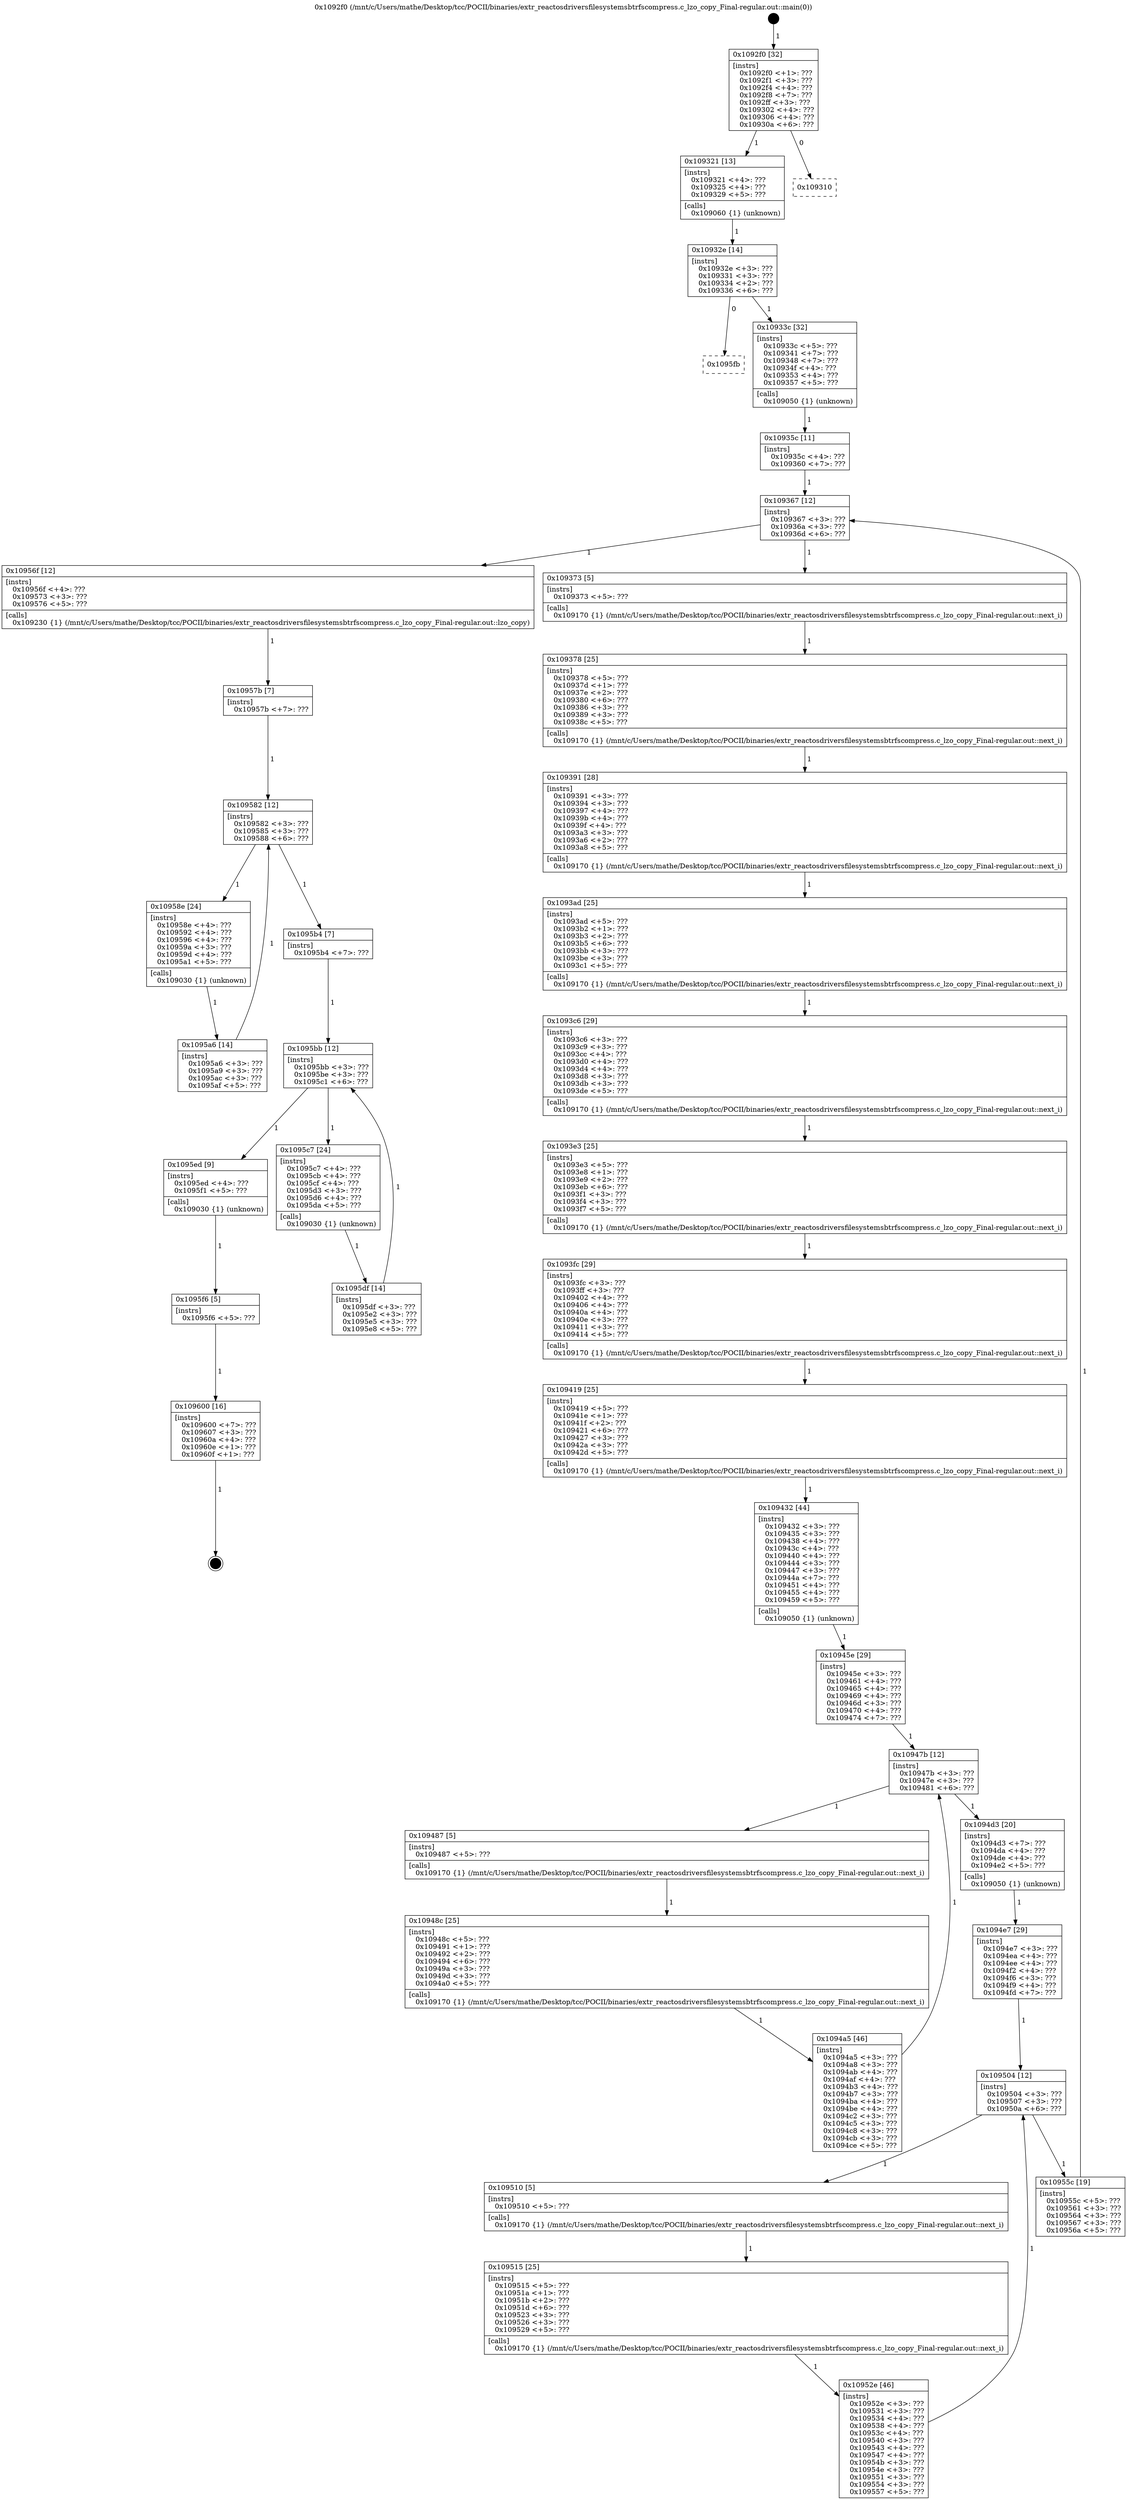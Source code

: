 digraph "0x1092f0" {
  label = "0x1092f0 (/mnt/c/Users/mathe/Desktop/tcc/POCII/binaries/extr_reactosdriversfilesystemsbtrfscompress.c_lzo_copy_Final-regular.out::main(0))"
  labelloc = "t"
  node[shape=record]

  Entry [label="",width=0.3,height=0.3,shape=circle,fillcolor=black,style=filled]
  "0x1092f0" [label="{
     0x1092f0 [32]\l
     | [instrs]\l
     &nbsp;&nbsp;0x1092f0 \<+1\>: ???\l
     &nbsp;&nbsp;0x1092f1 \<+3\>: ???\l
     &nbsp;&nbsp;0x1092f4 \<+4\>: ???\l
     &nbsp;&nbsp;0x1092f8 \<+7\>: ???\l
     &nbsp;&nbsp;0x1092ff \<+3\>: ???\l
     &nbsp;&nbsp;0x109302 \<+4\>: ???\l
     &nbsp;&nbsp;0x109306 \<+4\>: ???\l
     &nbsp;&nbsp;0x10930a \<+6\>: ???\l
  }"]
  "0x109321" [label="{
     0x109321 [13]\l
     | [instrs]\l
     &nbsp;&nbsp;0x109321 \<+4\>: ???\l
     &nbsp;&nbsp;0x109325 \<+4\>: ???\l
     &nbsp;&nbsp;0x109329 \<+5\>: ???\l
     | [calls]\l
     &nbsp;&nbsp;0x109060 \{1\} (unknown)\l
  }"]
  "0x109310" [label="{
     0x109310\l
  }", style=dashed]
  "0x10932e" [label="{
     0x10932e [14]\l
     | [instrs]\l
     &nbsp;&nbsp;0x10932e \<+3\>: ???\l
     &nbsp;&nbsp;0x109331 \<+3\>: ???\l
     &nbsp;&nbsp;0x109334 \<+2\>: ???\l
     &nbsp;&nbsp;0x109336 \<+6\>: ???\l
  }"]
  "0x1095fb" [label="{
     0x1095fb\l
  }", style=dashed]
  "0x10933c" [label="{
     0x10933c [32]\l
     | [instrs]\l
     &nbsp;&nbsp;0x10933c \<+5\>: ???\l
     &nbsp;&nbsp;0x109341 \<+7\>: ???\l
     &nbsp;&nbsp;0x109348 \<+7\>: ???\l
     &nbsp;&nbsp;0x10934f \<+4\>: ???\l
     &nbsp;&nbsp;0x109353 \<+4\>: ???\l
     &nbsp;&nbsp;0x109357 \<+5\>: ???\l
     | [calls]\l
     &nbsp;&nbsp;0x109050 \{1\} (unknown)\l
  }"]
  Exit [label="",width=0.3,height=0.3,shape=circle,fillcolor=black,style=filled,peripheries=2]
  "0x109367" [label="{
     0x109367 [12]\l
     | [instrs]\l
     &nbsp;&nbsp;0x109367 \<+3\>: ???\l
     &nbsp;&nbsp;0x10936a \<+3\>: ???\l
     &nbsp;&nbsp;0x10936d \<+6\>: ???\l
  }"]
  "0x10956f" [label="{
     0x10956f [12]\l
     | [instrs]\l
     &nbsp;&nbsp;0x10956f \<+4\>: ???\l
     &nbsp;&nbsp;0x109573 \<+3\>: ???\l
     &nbsp;&nbsp;0x109576 \<+5\>: ???\l
     | [calls]\l
     &nbsp;&nbsp;0x109230 \{1\} (/mnt/c/Users/mathe/Desktop/tcc/POCII/binaries/extr_reactosdriversfilesystemsbtrfscompress.c_lzo_copy_Final-regular.out::lzo_copy)\l
  }"]
  "0x109373" [label="{
     0x109373 [5]\l
     | [instrs]\l
     &nbsp;&nbsp;0x109373 \<+5\>: ???\l
     | [calls]\l
     &nbsp;&nbsp;0x109170 \{1\} (/mnt/c/Users/mathe/Desktop/tcc/POCII/binaries/extr_reactosdriversfilesystemsbtrfscompress.c_lzo_copy_Final-regular.out::next_i)\l
  }"]
  "0x109378" [label="{
     0x109378 [25]\l
     | [instrs]\l
     &nbsp;&nbsp;0x109378 \<+5\>: ???\l
     &nbsp;&nbsp;0x10937d \<+1\>: ???\l
     &nbsp;&nbsp;0x10937e \<+2\>: ???\l
     &nbsp;&nbsp;0x109380 \<+6\>: ???\l
     &nbsp;&nbsp;0x109386 \<+3\>: ???\l
     &nbsp;&nbsp;0x109389 \<+3\>: ???\l
     &nbsp;&nbsp;0x10938c \<+5\>: ???\l
     | [calls]\l
     &nbsp;&nbsp;0x109170 \{1\} (/mnt/c/Users/mathe/Desktop/tcc/POCII/binaries/extr_reactosdriversfilesystemsbtrfscompress.c_lzo_copy_Final-regular.out::next_i)\l
  }"]
  "0x109391" [label="{
     0x109391 [28]\l
     | [instrs]\l
     &nbsp;&nbsp;0x109391 \<+3\>: ???\l
     &nbsp;&nbsp;0x109394 \<+3\>: ???\l
     &nbsp;&nbsp;0x109397 \<+4\>: ???\l
     &nbsp;&nbsp;0x10939b \<+4\>: ???\l
     &nbsp;&nbsp;0x10939f \<+4\>: ???\l
     &nbsp;&nbsp;0x1093a3 \<+3\>: ???\l
     &nbsp;&nbsp;0x1093a6 \<+2\>: ???\l
     &nbsp;&nbsp;0x1093a8 \<+5\>: ???\l
     | [calls]\l
     &nbsp;&nbsp;0x109170 \{1\} (/mnt/c/Users/mathe/Desktop/tcc/POCII/binaries/extr_reactosdriversfilesystemsbtrfscompress.c_lzo_copy_Final-regular.out::next_i)\l
  }"]
  "0x1093ad" [label="{
     0x1093ad [25]\l
     | [instrs]\l
     &nbsp;&nbsp;0x1093ad \<+5\>: ???\l
     &nbsp;&nbsp;0x1093b2 \<+1\>: ???\l
     &nbsp;&nbsp;0x1093b3 \<+2\>: ???\l
     &nbsp;&nbsp;0x1093b5 \<+6\>: ???\l
     &nbsp;&nbsp;0x1093bb \<+3\>: ???\l
     &nbsp;&nbsp;0x1093be \<+3\>: ???\l
     &nbsp;&nbsp;0x1093c1 \<+5\>: ???\l
     | [calls]\l
     &nbsp;&nbsp;0x109170 \{1\} (/mnt/c/Users/mathe/Desktop/tcc/POCII/binaries/extr_reactosdriversfilesystemsbtrfscompress.c_lzo_copy_Final-regular.out::next_i)\l
  }"]
  "0x1093c6" [label="{
     0x1093c6 [29]\l
     | [instrs]\l
     &nbsp;&nbsp;0x1093c6 \<+3\>: ???\l
     &nbsp;&nbsp;0x1093c9 \<+3\>: ???\l
     &nbsp;&nbsp;0x1093cc \<+4\>: ???\l
     &nbsp;&nbsp;0x1093d0 \<+4\>: ???\l
     &nbsp;&nbsp;0x1093d4 \<+4\>: ???\l
     &nbsp;&nbsp;0x1093d8 \<+3\>: ???\l
     &nbsp;&nbsp;0x1093db \<+3\>: ???\l
     &nbsp;&nbsp;0x1093de \<+5\>: ???\l
     | [calls]\l
     &nbsp;&nbsp;0x109170 \{1\} (/mnt/c/Users/mathe/Desktop/tcc/POCII/binaries/extr_reactosdriversfilesystemsbtrfscompress.c_lzo_copy_Final-regular.out::next_i)\l
  }"]
  "0x1093e3" [label="{
     0x1093e3 [25]\l
     | [instrs]\l
     &nbsp;&nbsp;0x1093e3 \<+5\>: ???\l
     &nbsp;&nbsp;0x1093e8 \<+1\>: ???\l
     &nbsp;&nbsp;0x1093e9 \<+2\>: ???\l
     &nbsp;&nbsp;0x1093eb \<+6\>: ???\l
     &nbsp;&nbsp;0x1093f1 \<+3\>: ???\l
     &nbsp;&nbsp;0x1093f4 \<+3\>: ???\l
     &nbsp;&nbsp;0x1093f7 \<+5\>: ???\l
     | [calls]\l
     &nbsp;&nbsp;0x109170 \{1\} (/mnt/c/Users/mathe/Desktop/tcc/POCII/binaries/extr_reactosdriversfilesystemsbtrfscompress.c_lzo_copy_Final-regular.out::next_i)\l
  }"]
  "0x1093fc" [label="{
     0x1093fc [29]\l
     | [instrs]\l
     &nbsp;&nbsp;0x1093fc \<+3\>: ???\l
     &nbsp;&nbsp;0x1093ff \<+3\>: ???\l
     &nbsp;&nbsp;0x109402 \<+4\>: ???\l
     &nbsp;&nbsp;0x109406 \<+4\>: ???\l
     &nbsp;&nbsp;0x10940a \<+4\>: ???\l
     &nbsp;&nbsp;0x10940e \<+3\>: ???\l
     &nbsp;&nbsp;0x109411 \<+3\>: ???\l
     &nbsp;&nbsp;0x109414 \<+5\>: ???\l
     | [calls]\l
     &nbsp;&nbsp;0x109170 \{1\} (/mnt/c/Users/mathe/Desktop/tcc/POCII/binaries/extr_reactosdriversfilesystemsbtrfscompress.c_lzo_copy_Final-regular.out::next_i)\l
  }"]
  "0x109419" [label="{
     0x109419 [25]\l
     | [instrs]\l
     &nbsp;&nbsp;0x109419 \<+5\>: ???\l
     &nbsp;&nbsp;0x10941e \<+1\>: ???\l
     &nbsp;&nbsp;0x10941f \<+2\>: ???\l
     &nbsp;&nbsp;0x109421 \<+6\>: ???\l
     &nbsp;&nbsp;0x109427 \<+3\>: ???\l
     &nbsp;&nbsp;0x10942a \<+3\>: ???\l
     &nbsp;&nbsp;0x10942d \<+5\>: ???\l
     | [calls]\l
     &nbsp;&nbsp;0x109170 \{1\} (/mnt/c/Users/mathe/Desktop/tcc/POCII/binaries/extr_reactosdriversfilesystemsbtrfscompress.c_lzo_copy_Final-regular.out::next_i)\l
  }"]
  "0x109432" [label="{
     0x109432 [44]\l
     | [instrs]\l
     &nbsp;&nbsp;0x109432 \<+3\>: ???\l
     &nbsp;&nbsp;0x109435 \<+3\>: ???\l
     &nbsp;&nbsp;0x109438 \<+4\>: ???\l
     &nbsp;&nbsp;0x10943c \<+4\>: ???\l
     &nbsp;&nbsp;0x109440 \<+4\>: ???\l
     &nbsp;&nbsp;0x109444 \<+3\>: ???\l
     &nbsp;&nbsp;0x109447 \<+3\>: ???\l
     &nbsp;&nbsp;0x10944a \<+7\>: ???\l
     &nbsp;&nbsp;0x109451 \<+4\>: ???\l
     &nbsp;&nbsp;0x109455 \<+4\>: ???\l
     &nbsp;&nbsp;0x109459 \<+5\>: ???\l
     | [calls]\l
     &nbsp;&nbsp;0x109050 \{1\} (unknown)\l
  }"]
  "0x10947b" [label="{
     0x10947b [12]\l
     | [instrs]\l
     &nbsp;&nbsp;0x10947b \<+3\>: ???\l
     &nbsp;&nbsp;0x10947e \<+3\>: ???\l
     &nbsp;&nbsp;0x109481 \<+6\>: ???\l
  }"]
  "0x1094d3" [label="{
     0x1094d3 [20]\l
     | [instrs]\l
     &nbsp;&nbsp;0x1094d3 \<+7\>: ???\l
     &nbsp;&nbsp;0x1094da \<+4\>: ???\l
     &nbsp;&nbsp;0x1094de \<+4\>: ???\l
     &nbsp;&nbsp;0x1094e2 \<+5\>: ???\l
     | [calls]\l
     &nbsp;&nbsp;0x109050 \{1\} (unknown)\l
  }"]
  "0x109487" [label="{
     0x109487 [5]\l
     | [instrs]\l
     &nbsp;&nbsp;0x109487 \<+5\>: ???\l
     | [calls]\l
     &nbsp;&nbsp;0x109170 \{1\} (/mnt/c/Users/mathe/Desktop/tcc/POCII/binaries/extr_reactosdriversfilesystemsbtrfscompress.c_lzo_copy_Final-regular.out::next_i)\l
  }"]
  "0x10948c" [label="{
     0x10948c [25]\l
     | [instrs]\l
     &nbsp;&nbsp;0x10948c \<+5\>: ???\l
     &nbsp;&nbsp;0x109491 \<+1\>: ???\l
     &nbsp;&nbsp;0x109492 \<+2\>: ???\l
     &nbsp;&nbsp;0x109494 \<+6\>: ???\l
     &nbsp;&nbsp;0x10949a \<+3\>: ???\l
     &nbsp;&nbsp;0x10949d \<+3\>: ???\l
     &nbsp;&nbsp;0x1094a0 \<+5\>: ???\l
     | [calls]\l
     &nbsp;&nbsp;0x109170 \{1\} (/mnt/c/Users/mathe/Desktop/tcc/POCII/binaries/extr_reactosdriversfilesystemsbtrfscompress.c_lzo_copy_Final-regular.out::next_i)\l
  }"]
  "0x1094a5" [label="{
     0x1094a5 [46]\l
     | [instrs]\l
     &nbsp;&nbsp;0x1094a5 \<+3\>: ???\l
     &nbsp;&nbsp;0x1094a8 \<+3\>: ???\l
     &nbsp;&nbsp;0x1094ab \<+4\>: ???\l
     &nbsp;&nbsp;0x1094af \<+4\>: ???\l
     &nbsp;&nbsp;0x1094b3 \<+4\>: ???\l
     &nbsp;&nbsp;0x1094b7 \<+3\>: ???\l
     &nbsp;&nbsp;0x1094ba \<+4\>: ???\l
     &nbsp;&nbsp;0x1094be \<+4\>: ???\l
     &nbsp;&nbsp;0x1094c2 \<+3\>: ???\l
     &nbsp;&nbsp;0x1094c5 \<+3\>: ???\l
     &nbsp;&nbsp;0x1094c8 \<+3\>: ???\l
     &nbsp;&nbsp;0x1094cb \<+3\>: ???\l
     &nbsp;&nbsp;0x1094ce \<+5\>: ???\l
  }"]
  "0x10945e" [label="{
     0x10945e [29]\l
     | [instrs]\l
     &nbsp;&nbsp;0x10945e \<+3\>: ???\l
     &nbsp;&nbsp;0x109461 \<+4\>: ???\l
     &nbsp;&nbsp;0x109465 \<+4\>: ???\l
     &nbsp;&nbsp;0x109469 \<+4\>: ???\l
     &nbsp;&nbsp;0x10946d \<+3\>: ???\l
     &nbsp;&nbsp;0x109470 \<+4\>: ???\l
     &nbsp;&nbsp;0x109474 \<+7\>: ???\l
  }"]
  "0x109504" [label="{
     0x109504 [12]\l
     | [instrs]\l
     &nbsp;&nbsp;0x109504 \<+3\>: ???\l
     &nbsp;&nbsp;0x109507 \<+3\>: ???\l
     &nbsp;&nbsp;0x10950a \<+6\>: ???\l
  }"]
  "0x10955c" [label="{
     0x10955c [19]\l
     | [instrs]\l
     &nbsp;&nbsp;0x10955c \<+5\>: ???\l
     &nbsp;&nbsp;0x109561 \<+3\>: ???\l
     &nbsp;&nbsp;0x109564 \<+3\>: ???\l
     &nbsp;&nbsp;0x109567 \<+3\>: ???\l
     &nbsp;&nbsp;0x10956a \<+5\>: ???\l
  }"]
  "0x109510" [label="{
     0x109510 [5]\l
     | [instrs]\l
     &nbsp;&nbsp;0x109510 \<+5\>: ???\l
     | [calls]\l
     &nbsp;&nbsp;0x109170 \{1\} (/mnt/c/Users/mathe/Desktop/tcc/POCII/binaries/extr_reactosdriversfilesystemsbtrfscompress.c_lzo_copy_Final-regular.out::next_i)\l
  }"]
  "0x109515" [label="{
     0x109515 [25]\l
     | [instrs]\l
     &nbsp;&nbsp;0x109515 \<+5\>: ???\l
     &nbsp;&nbsp;0x10951a \<+1\>: ???\l
     &nbsp;&nbsp;0x10951b \<+2\>: ???\l
     &nbsp;&nbsp;0x10951d \<+6\>: ???\l
     &nbsp;&nbsp;0x109523 \<+3\>: ???\l
     &nbsp;&nbsp;0x109526 \<+3\>: ???\l
     &nbsp;&nbsp;0x109529 \<+5\>: ???\l
     | [calls]\l
     &nbsp;&nbsp;0x109170 \{1\} (/mnt/c/Users/mathe/Desktop/tcc/POCII/binaries/extr_reactosdriversfilesystemsbtrfscompress.c_lzo_copy_Final-regular.out::next_i)\l
  }"]
  "0x10952e" [label="{
     0x10952e [46]\l
     | [instrs]\l
     &nbsp;&nbsp;0x10952e \<+3\>: ???\l
     &nbsp;&nbsp;0x109531 \<+3\>: ???\l
     &nbsp;&nbsp;0x109534 \<+4\>: ???\l
     &nbsp;&nbsp;0x109538 \<+4\>: ???\l
     &nbsp;&nbsp;0x10953c \<+4\>: ???\l
     &nbsp;&nbsp;0x109540 \<+3\>: ???\l
     &nbsp;&nbsp;0x109543 \<+4\>: ???\l
     &nbsp;&nbsp;0x109547 \<+4\>: ???\l
     &nbsp;&nbsp;0x10954b \<+3\>: ???\l
     &nbsp;&nbsp;0x10954e \<+3\>: ???\l
     &nbsp;&nbsp;0x109551 \<+3\>: ???\l
     &nbsp;&nbsp;0x109554 \<+3\>: ???\l
     &nbsp;&nbsp;0x109557 \<+5\>: ???\l
  }"]
  "0x1094e7" [label="{
     0x1094e7 [29]\l
     | [instrs]\l
     &nbsp;&nbsp;0x1094e7 \<+3\>: ???\l
     &nbsp;&nbsp;0x1094ea \<+4\>: ???\l
     &nbsp;&nbsp;0x1094ee \<+4\>: ???\l
     &nbsp;&nbsp;0x1094f2 \<+4\>: ???\l
     &nbsp;&nbsp;0x1094f6 \<+3\>: ???\l
     &nbsp;&nbsp;0x1094f9 \<+4\>: ???\l
     &nbsp;&nbsp;0x1094fd \<+7\>: ???\l
  }"]
  "0x109600" [label="{
     0x109600 [16]\l
     | [instrs]\l
     &nbsp;&nbsp;0x109600 \<+7\>: ???\l
     &nbsp;&nbsp;0x109607 \<+3\>: ???\l
     &nbsp;&nbsp;0x10960a \<+4\>: ???\l
     &nbsp;&nbsp;0x10960e \<+1\>: ???\l
     &nbsp;&nbsp;0x10960f \<+1\>: ???\l
  }"]
  "0x10935c" [label="{
     0x10935c [11]\l
     | [instrs]\l
     &nbsp;&nbsp;0x10935c \<+4\>: ???\l
     &nbsp;&nbsp;0x109360 \<+7\>: ???\l
  }"]
  "0x109582" [label="{
     0x109582 [12]\l
     | [instrs]\l
     &nbsp;&nbsp;0x109582 \<+3\>: ???\l
     &nbsp;&nbsp;0x109585 \<+3\>: ???\l
     &nbsp;&nbsp;0x109588 \<+6\>: ???\l
  }"]
  "0x1095bb" [label="{
     0x1095bb [12]\l
     | [instrs]\l
     &nbsp;&nbsp;0x1095bb \<+3\>: ???\l
     &nbsp;&nbsp;0x1095be \<+3\>: ???\l
     &nbsp;&nbsp;0x1095c1 \<+6\>: ???\l
  }"]
  "0x10958e" [label="{
     0x10958e [24]\l
     | [instrs]\l
     &nbsp;&nbsp;0x10958e \<+4\>: ???\l
     &nbsp;&nbsp;0x109592 \<+4\>: ???\l
     &nbsp;&nbsp;0x109596 \<+4\>: ???\l
     &nbsp;&nbsp;0x10959a \<+3\>: ???\l
     &nbsp;&nbsp;0x10959d \<+4\>: ???\l
     &nbsp;&nbsp;0x1095a1 \<+5\>: ???\l
     | [calls]\l
     &nbsp;&nbsp;0x109030 \{1\} (unknown)\l
  }"]
  "0x1095a6" [label="{
     0x1095a6 [14]\l
     | [instrs]\l
     &nbsp;&nbsp;0x1095a6 \<+3\>: ???\l
     &nbsp;&nbsp;0x1095a9 \<+3\>: ???\l
     &nbsp;&nbsp;0x1095ac \<+3\>: ???\l
     &nbsp;&nbsp;0x1095af \<+5\>: ???\l
  }"]
  "0x10957b" [label="{
     0x10957b [7]\l
     | [instrs]\l
     &nbsp;&nbsp;0x10957b \<+7\>: ???\l
  }"]
  "0x1095ed" [label="{
     0x1095ed [9]\l
     | [instrs]\l
     &nbsp;&nbsp;0x1095ed \<+4\>: ???\l
     &nbsp;&nbsp;0x1095f1 \<+5\>: ???\l
     | [calls]\l
     &nbsp;&nbsp;0x109030 \{1\} (unknown)\l
  }"]
  "0x1095c7" [label="{
     0x1095c7 [24]\l
     | [instrs]\l
     &nbsp;&nbsp;0x1095c7 \<+4\>: ???\l
     &nbsp;&nbsp;0x1095cb \<+4\>: ???\l
     &nbsp;&nbsp;0x1095cf \<+4\>: ???\l
     &nbsp;&nbsp;0x1095d3 \<+3\>: ???\l
     &nbsp;&nbsp;0x1095d6 \<+4\>: ???\l
     &nbsp;&nbsp;0x1095da \<+5\>: ???\l
     | [calls]\l
     &nbsp;&nbsp;0x109030 \{1\} (unknown)\l
  }"]
  "0x1095df" [label="{
     0x1095df [14]\l
     | [instrs]\l
     &nbsp;&nbsp;0x1095df \<+3\>: ???\l
     &nbsp;&nbsp;0x1095e2 \<+3\>: ???\l
     &nbsp;&nbsp;0x1095e5 \<+3\>: ???\l
     &nbsp;&nbsp;0x1095e8 \<+5\>: ???\l
  }"]
  "0x1095b4" [label="{
     0x1095b4 [7]\l
     | [instrs]\l
     &nbsp;&nbsp;0x1095b4 \<+7\>: ???\l
  }"]
  "0x1095f6" [label="{
     0x1095f6 [5]\l
     | [instrs]\l
     &nbsp;&nbsp;0x1095f6 \<+5\>: ???\l
  }"]
  Entry -> "0x1092f0" [label=" 1"]
  "0x1092f0" -> "0x109321" [label=" 1"]
  "0x1092f0" -> "0x109310" [label=" 0"]
  "0x109321" -> "0x10932e" [label=" 1"]
  "0x10932e" -> "0x1095fb" [label=" 0"]
  "0x10932e" -> "0x10933c" [label=" 1"]
  "0x109600" -> Exit [label=" 1"]
  "0x10933c" -> "0x10935c" [label=" 1"]
  "0x109367" -> "0x10956f" [label=" 1"]
  "0x109367" -> "0x109373" [label=" 1"]
  "0x109373" -> "0x109378" [label=" 1"]
  "0x109378" -> "0x109391" [label=" 1"]
  "0x109391" -> "0x1093ad" [label=" 1"]
  "0x1093ad" -> "0x1093c6" [label=" 1"]
  "0x1093c6" -> "0x1093e3" [label=" 1"]
  "0x1093e3" -> "0x1093fc" [label=" 1"]
  "0x1093fc" -> "0x109419" [label=" 1"]
  "0x109419" -> "0x109432" [label=" 1"]
  "0x109432" -> "0x10945e" [label=" 1"]
  "0x10947b" -> "0x1094d3" [label=" 1"]
  "0x10947b" -> "0x109487" [label=" 1"]
  "0x109487" -> "0x10948c" [label=" 1"]
  "0x10948c" -> "0x1094a5" [label=" 1"]
  "0x10945e" -> "0x10947b" [label=" 1"]
  "0x1094a5" -> "0x10947b" [label=" 1"]
  "0x1094d3" -> "0x1094e7" [label=" 1"]
  "0x109504" -> "0x10955c" [label=" 1"]
  "0x109504" -> "0x109510" [label=" 1"]
  "0x109510" -> "0x109515" [label=" 1"]
  "0x109515" -> "0x10952e" [label=" 1"]
  "0x1094e7" -> "0x109504" [label=" 1"]
  "0x10952e" -> "0x109504" [label=" 1"]
  "0x1095f6" -> "0x109600" [label=" 1"]
  "0x10935c" -> "0x109367" [label=" 1"]
  "0x10955c" -> "0x109367" [label=" 1"]
  "0x10956f" -> "0x10957b" [label=" 1"]
  "0x109582" -> "0x1095b4" [label=" 1"]
  "0x109582" -> "0x10958e" [label=" 1"]
  "0x10958e" -> "0x1095a6" [label=" 1"]
  "0x10957b" -> "0x109582" [label=" 1"]
  "0x1095a6" -> "0x109582" [label=" 1"]
  "0x1095bb" -> "0x1095ed" [label=" 1"]
  "0x1095bb" -> "0x1095c7" [label=" 1"]
  "0x1095c7" -> "0x1095df" [label=" 1"]
  "0x1095b4" -> "0x1095bb" [label=" 1"]
  "0x1095df" -> "0x1095bb" [label=" 1"]
  "0x1095ed" -> "0x1095f6" [label=" 1"]
}
